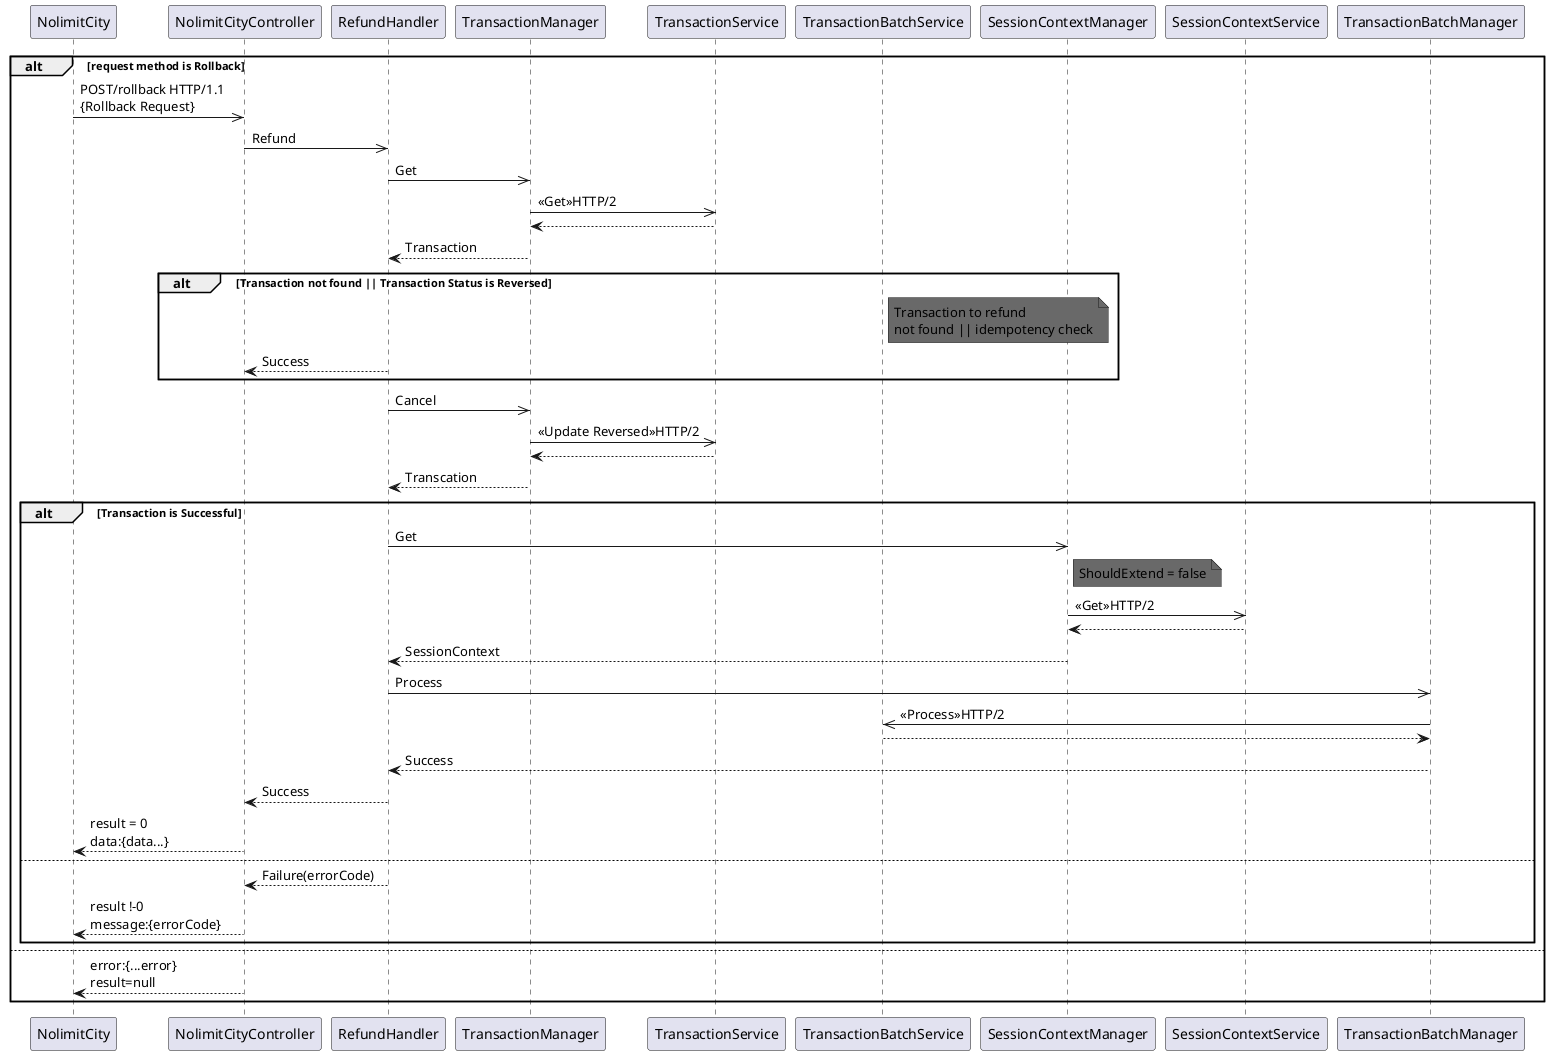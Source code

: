 @startuml rollback-flow

alt request method is Rollback

    NolimitCity ->> NolimitCityController: POST/rollback HTTP/1.1 \n{Rollback Request}

    NolimitCityController ->> RefundHandler: Refund

    RefundHandler ->> TransactionManager: Get

    TransactionManager ->> TransactionService: <<Get>>HTTP/2

    TransactionService --> TransactionManager

    TransactionManager --> RefundHandler: Transaction


    alt Transaction not found || Transaction Status is Reversed

        note right of TransactionBatchService #DimGray
                    Transaction to refund 
                    not found || idempotency check
        endnote

            RefundHandler --> NolimitCityController: Success
    end

    RefundHandler ->> TransactionManager: Cancel

    TransactionManager ->> TransactionService: <<Update Reversed>>HTTP/2

    TransactionService --> TransactionManager

    TransactionManager --> RefundHandler: Transcation

    alt Transaction is Successful 
    
        RefundHandler ->> SessionContextManager: Get

        note right of SessionContextManager #DimGray
                    ShouldExtend = false
        endnote

        SessionContextManager ->> SessionContextService: <<Get>>HTTP/2

        SessionContextService --> SessionContextManager

        SessionContextManager --> RefundHandler: SessionContext

        RefundHandler ->> TransactionBatchManager: Process

        TransactionBatchManager ->> TransactionBatchService: <<Process>>HTTP/2

        TransactionBatchService --> TransactionBatchManager

        TransactionBatchManager --> RefundHandler: Success

        RefundHandler --> NolimitCityController: Success

        NolimitCityController --> NolimitCity: result = 0\ndata:{data...}

    else

        RefundHandler --> NolimitCityController: Failure(errorCode)

        NolimitCityController --> NolimitCity: result !-0\nmessage:{errorCode}

    end

else

    NolimitCityController --> NolimitCity: error:{...error}\nresult=null

end

@enduml